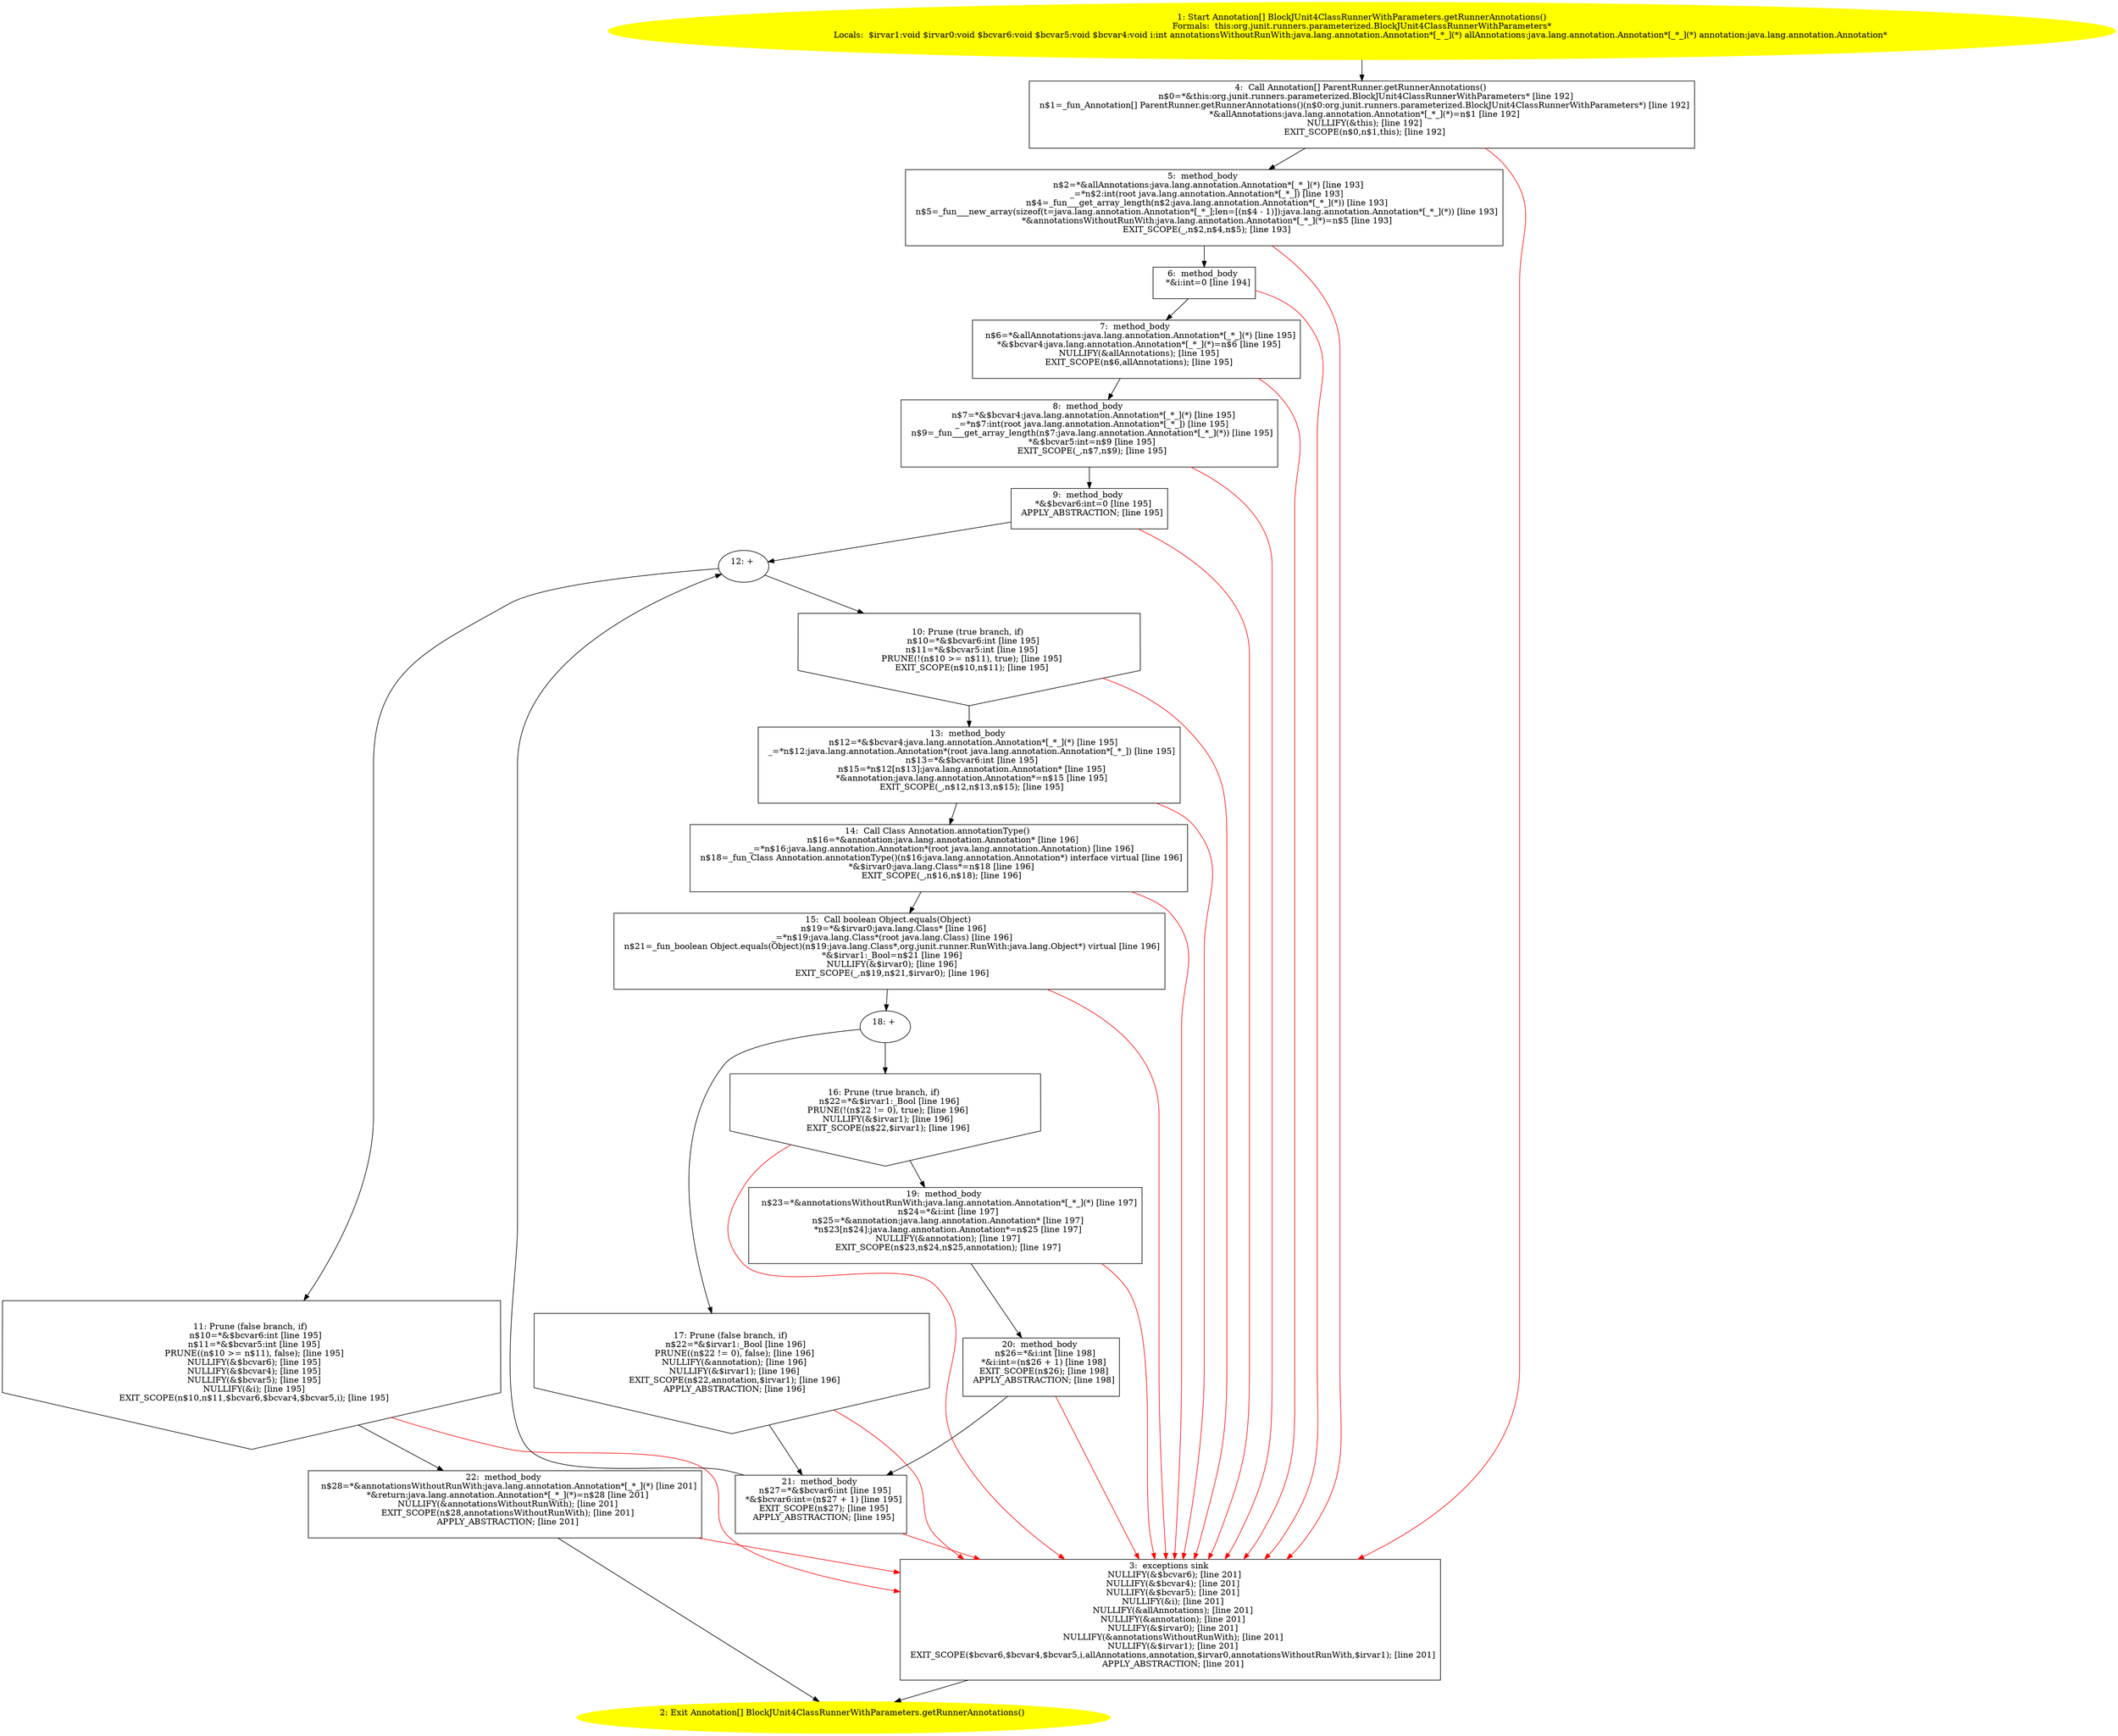 /* @generated */
digraph cfg {
"org.junit.runners.parameterized.BlockJUnit4ClassRunnerWithParameters.getRunnerAnnotations():java.lan.7271fe0f561925866cfa37f9eec71f9b_1" [label="1: Start Annotation[] BlockJUnit4ClassRunnerWithParameters.getRunnerAnnotations()\nFormals:  this:org.junit.runners.parameterized.BlockJUnit4ClassRunnerWithParameters*\nLocals:  $irvar1:void $irvar0:void $bcvar6:void $bcvar5:void $bcvar4:void i:int annotationsWithoutRunWith:java.lang.annotation.Annotation*[_*_](*) allAnnotations:java.lang.annotation.Annotation*[_*_](*) annotation:java.lang.annotation.Annotation* \n  " color=yellow style=filled]
	

	 "org.junit.runners.parameterized.BlockJUnit4ClassRunnerWithParameters.getRunnerAnnotations():java.lan.7271fe0f561925866cfa37f9eec71f9b_1" -> "org.junit.runners.parameterized.BlockJUnit4ClassRunnerWithParameters.getRunnerAnnotations():java.lan.7271fe0f561925866cfa37f9eec71f9b_4" ;
"org.junit.runners.parameterized.BlockJUnit4ClassRunnerWithParameters.getRunnerAnnotations():java.lan.7271fe0f561925866cfa37f9eec71f9b_2" [label="2: Exit Annotation[] BlockJUnit4ClassRunnerWithParameters.getRunnerAnnotations() \n  " color=yellow style=filled]
	

"org.junit.runners.parameterized.BlockJUnit4ClassRunnerWithParameters.getRunnerAnnotations():java.lan.7271fe0f561925866cfa37f9eec71f9b_3" [label="3:  exceptions sink \n   NULLIFY(&$bcvar6); [line 201]\n  NULLIFY(&$bcvar4); [line 201]\n  NULLIFY(&$bcvar5); [line 201]\n  NULLIFY(&i); [line 201]\n  NULLIFY(&allAnnotations); [line 201]\n  NULLIFY(&annotation); [line 201]\n  NULLIFY(&$irvar0); [line 201]\n  NULLIFY(&annotationsWithoutRunWith); [line 201]\n  NULLIFY(&$irvar1); [line 201]\n  EXIT_SCOPE($bcvar6,$bcvar4,$bcvar5,i,allAnnotations,annotation,$irvar0,annotationsWithoutRunWith,$irvar1); [line 201]\n  APPLY_ABSTRACTION; [line 201]\n " shape="box"]
	

	 "org.junit.runners.parameterized.BlockJUnit4ClassRunnerWithParameters.getRunnerAnnotations():java.lan.7271fe0f561925866cfa37f9eec71f9b_3" -> "org.junit.runners.parameterized.BlockJUnit4ClassRunnerWithParameters.getRunnerAnnotations():java.lan.7271fe0f561925866cfa37f9eec71f9b_2" ;
"org.junit.runners.parameterized.BlockJUnit4ClassRunnerWithParameters.getRunnerAnnotations():java.lan.7271fe0f561925866cfa37f9eec71f9b_4" [label="4:  Call Annotation[] ParentRunner.getRunnerAnnotations() \n   n$0=*&this:org.junit.runners.parameterized.BlockJUnit4ClassRunnerWithParameters* [line 192]\n  n$1=_fun_Annotation[] ParentRunner.getRunnerAnnotations()(n$0:org.junit.runners.parameterized.BlockJUnit4ClassRunnerWithParameters*) [line 192]\n  *&allAnnotations:java.lang.annotation.Annotation*[_*_](*)=n$1 [line 192]\n  NULLIFY(&this); [line 192]\n  EXIT_SCOPE(n$0,n$1,this); [line 192]\n " shape="box"]
	

	 "org.junit.runners.parameterized.BlockJUnit4ClassRunnerWithParameters.getRunnerAnnotations():java.lan.7271fe0f561925866cfa37f9eec71f9b_4" -> "org.junit.runners.parameterized.BlockJUnit4ClassRunnerWithParameters.getRunnerAnnotations():java.lan.7271fe0f561925866cfa37f9eec71f9b_5" ;
	 "org.junit.runners.parameterized.BlockJUnit4ClassRunnerWithParameters.getRunnerAnnotations():java.lan.7271fe0f561925866cfa37f9eec71f9b_4" -> "org.junit.runners.parameterized.BlockJUnit4ClassRunnerWithParameters.getRunnerAnnotations():java.lan.7271fe0f561925866cfa37f9eec71f9b_3" [color="red" ];
"org.junit.runners.parameterized.BlockJUnit4ClassRunnerWithParameters.getRunnerAnnotations():java.lan.7271fe0f561925866cfa37f9eec71f9b_5" [label="5:  method_body \n   n$2=*&allAnnotations:java.lang.annotation.Annotation*[_*_](*) [line 193]\n  _=*n$2:int(root java.lang.annotation.Annotation*[_*_]) [line 193]\n  n$4=_fun___get_array_length(n$2:java.lang.annotation.Annotation*[_*_](*)) [line 193]\n  n$5=_fun___new_array(sizeof(t=java.lang.annotation.Annotation*[_*_];len=[(n$4 - 1)]):java.lang.annotation.Annotation*[_*_](*)) [line 193]\n  *&annotationsWithoutRunWith:java.lang.annotation.Annotation*[_*_](*)=n$5 [line 193]\n  EXIT_SCOPE(_,n$2,n$4,n$5); [line 193]\n " shape="box"]
	

	 "org.junit.runners.parameterized.BlockJUnit4ClassRunnerWithParameters.getRunnerAnnotations():java.lan.7271fe0f561925866cfa37f9eec71f9b_5" -> "org.junit.runners.parameterized.BlockJUnit4ClassRunnerWithParameters.getRunnerAnnotations():java.lan.7271fe0f561925866cfa37f9eec71f9b_6" ;
	 "org.junit.runners.parameterized.BlockJUnit4ClassRunnerWithParameters.getRunnerAnnotations():java.lan.7271fe0f561925866cfa37f9eec71f9b_5" -> "org.junit.runners.parameterized.BlockJUnit4ClassRunnerWithParameters.getRunnerAnnotations():java.lan.7271fe0f561925866cfa37f9eec71f9b_3" [color="red" ];
"org.junit.runners.parameterized.BlockJUnit4ClassRunnerWithParameters.getRunnerAnnotations():java.lan.7271fe0f561925866cfa37f9eec71f9b_6" [label="6:  method_body \n   *&i:int=0 [line 194]\n " shape="box"]
	

	 "org.junit.runners.parameterized.BlockJUnit4ClassRunnerWithParameters.getRunnerAnnotations():java.lan.7271fe0f561925866cfa37f9eec71f9b_6" -> "org.junit.runners.parameterized.BlockJUnit4ClassRunnerWithParameters.getRunnerAnnotations():java.lan.7271fe0f561925866cfa37f9eec71f9b_7" ;
	 "org.junit.runners.parameterized.BlockJUnit4ClassRunnerWithParameters.getRunnerAnnotations():java.lan.7271fe0f561925866cfa37f9eec71f9b_6" -> "org.junit.runners.parameterized.BlockJUnit4ClassRunnerWithParameters.getRunnerAnnotations():java.lan.7271fe0f561925866cfa37f9eec71f9b_3" [color="red" ];
"org.junit.runners.parameterized.BlockJUnit4ClassRunnerWithParameters.getRunnerAnnotations():java.lan.7271fe0f561925866cfa37f9eec71f9b_7" [label="7:  method_body \n   n$6=*&allAnnotations:java.lang.annotation.Annotation*[_*_](*) [line 195]\n  *&$bcvar4:java.lang.annotation.Annotation*[_*_](*)=n$6 [line 195]\n  NULLIFY(&allAnnotations); [line 195]\n  EXIT_SCOPE(n$6,allAnnotations); [line 195]\n " shape="box"]
	

	 "org.junit.runners.parameterized.BlockJUnit4ClassRunnerWithParameters.getRunnerAnnotations():java.lan.7271fe0f561925866cfa37f9eec71f9b_7" -> "org.junit.runners.parameterized.BlockJUnit4ClassRunnerWithParameters.getRunnerAnnotations():java.lan.7271fe0f561925866cfa37f9eec71f9b_8" ;
	 "org.junit.runners.parameterized.BlockJUnit4ClassRunnerWithParameters.getRunnerAnnotations():java.lan.7271fe0f561925866cfa37f9eec71f9b_7" -> "org.junit.runners.parameterized.BlockJUnit4ClassRunnerWithParameters.getRunnerAnnotations():java.lan.7271fe0f561925866cfa37f9eec71f9b_3" [color="red" ];
"org.junit.runners.parameterized.BlockJUnit4ClassRunnerWithParameters.getRunnerAnnotations():java.lan.7271fe0f561925866cfa37f9eec71f9b_8" [label="8:  method_body \n   n$7=*&$bcvar4:java.lang.annotation.Annotation*[_*_](*) [line 195]\n  _=*n$7:int(root java.lang.annotation.Annotation*[_*_]) [line 195]\n  n$9=_fun___get_array_length(n$7:java.lang.annotation.Annotation*[_*_](*)) [line 195]\n  *&$bcvar5:int=n$9 [line 195]\n  EXIT_SCOPE(_,n$7,n$9); [line 195]\n " shape="box"]
	

	 "org.junit.runners.parameterized.BlockJUnit4ClassRunnerWithParameters.getRunnerAnnotations():java.lan.7271fe0f561925866cfa37f9eec71f9b_8" -> "org.junit.runners.parameterized.BlockJUnit4ClassRunnerWithParameters.getRunnerAnnotations():java.lan.7271fe0f561925866cfa37f9eec71f9b_9" ;
	 "org.junit.runners.parameterized.BlockJUnit4ClassRunnerWithParameters.getRunnerAnnotations():java.lan.7271fe0f561925866cfa37f9eec71f9b_8" -> "org.junit.runners.parameterized.BlockJUnit4ClassRunnerWithParameters.getRunnerAnnotations():java.lan.7271fe0f561925866cfa37f9eec71f9b_3" [color="red" ];
"org.junit.runners.parameterized.BlockJUnit4ClassRunnerWithParameters.getRunnerAnnotations():java.lan.7271fe0f561925866cfa37f9eec71f9b_9" [label="9:  method_body \n   *&$bcvar6:int=0 [line 195]\n  APPLY_ABSTRACTION; [line 195]\n " shape="box"]
	

	 "org.junit.runners.parameterized.BlockJUnit4ClassRunnerWithParameters.getRunnerAnnotations():java.lan.7271fe0f561925866cfa37f9eec71f9b_9" -> "org.junit.runners.parameterized.BlockJUnit4ClassRunnerWithParameters.getRunnerAnnotations():java.lan.7271fe0f561925866cfa37f9eec71f9b_12" ;
	 "org.junit.runners.parameterized.BlockJUnit4ClassRunnerWithParameters.getRunnerAnnotations():java.lan.7271fe0f561925866cfa37f9eec71f9b_9" -> "org.junit.runners.parameterized.BlockJUnit4ClassRunnerWithParameters.getRunnerAnnotations():java.lan.7271fe0f561925866cfa37f9eec71f9b_3" [color="red" ];
"org.junit.runners.parameterized.BlockJUnit4ClassRunnerWithParameters.getRunnerAnnotations():java.lan.7271fe0f561925866cfa37f9eec71f9b_10" [label="10: Prune (true branch, if) \n   n$10=*&$bcvar6:int [line 195]\n  n$11=*&$bcvar5:int [line 195]\n  PRUNE(!(n$10 >= n$11), true); [line 195]\n  EXIT_SCOPE(n$10,n$11); [line 195]\n " shape="invhouse"]
	

	 "org.junit.runners.parameterized.BlockJUnit4ClassRunnerWithParameters.getRunnerAnnotations():java.lan.7271fe0f561925866cfa37f9eec71f9b_10" -> "org.junit.runners.parameterized.BlockJUnit4ClassRunnerWithParameters.getRunnerAnnotations():java.lan.7271fe0f561925866cfa37f9eec71f9b_13" ;
	 "org.junit.runners.parameterized.BlockJUnit4ClassRunnerWithParameters.getRunnerAnnotations():java.lan.7271fe0f561925866cfa37f9eec71f9b_10" -> "org.junit.runners.parameterized.BlockJUnit4ClassRunnerWithParameters.getRunnerAnnotations():java.lan.7271fe0f561925866cfa37f9eec71f9b_3" [color="red" ];
"org.junit.runners.parameterized.BlockJUnit4ClassRunnerWithParameters.getRunnerAnnotations():java.lan.7271fe0f561925866cfa37f9eec71f9b_11" [label="11: Prune (false branch, if) \n   n$10=*&$bcvar6:int [line 195]\n  n$11=*&$bcvar5:int [line 195]\n  PRUNE((n$10 >= n$11), false); [line 195]\n  NULLIFY(&$bcvar6); [line 195]\n  NULLIFY(&$bcvar4); [line 195]\n  NULLIFY(&$bcvar5); [line 195]\n  NULLIFY(&i); [line 195]\n  EXIT_SCOPE(n$10,n$11,$bcvar6,$bcvar4,$bcvar5,i); [line 195]\n " shape="invhouse"]
	

	 "org.junit.runners.parameterized.BlockJUnit4ClassRunnerWithParameters.getRunnerAnnotations():java.lan.7271fe0f561925866cfa37f9eec71f9b_11" -> "org.junit.runners.parameterized.BlockJUnit4ClassRunnerWithParameters.getRunnerAnnotations():java.lan.7271fe0f561925866cfa37f9eec71f9b_22" ;
	 "org.junit.runners.parameterized.BlockJUnit4ClassRunnerWithParameters.getRunnerAnnotations():java.lan.7271fe0f561925866cfa37f9eec71f9b_11" -> "org.junit.runners.parameterized.BlockJUnit4ClassRunnerWithParameters.getRunnerAnnotations():java.lan.7271fe0f561925866cfa37f9eec71f9b_3" [color="red" ];
"org.junit.runners.parameterized.BlockJUnit4ClassRunnerWithParameters.getRunnerAnnotations():java.lan.7271fe0f561925866cfa37f9eec71f9b_12" [label="12: + \n  " ]
	

	 "org.junit.runners.parameterized.BlockJUnit4ClassRunnerWithParameters.getRunnerAnnotations():java.lan.7271fe0f561925866cfa37f9eec71f9b_12" -> "org.junit.runners.parameterized.BlockJUnit4ClassRunnerWithParameters.getRunnerAnnotations():java.lan.7271fe0f561925866cfa37f9eec71f9b_10" ;
	 "org.junit.runners.parameterized.BlockJUnit4ClassRunnerWithParameters.getRunnerAnnotations():java.lan.7271fe0f561925866cfa37f9eec71f9b_12" -> "org.junit.runners.parameterized.BlockJUnit4ClassRunnerWithParameters.getRunnerAnnotations():java.lan.7271fe0f561925866cfa37f9eec71f9b_11" ;
"org.junit.runners.parameterized.BlockJUnit4ClassRunnerWithParameters.getRunnerAnnotations():java.lan.7271fe0f561925866cfa37f9eec71f9b_13" [label="13:  method_body \n   n$12=*&$bcvar4:java.lang.annotation.Annotation*[_*_](*) [line 195]\n  _=*n$12:java.lang.annotation.Annotation*(root java.lang.annotation.Annotation*[_*_]) [line 195]\n  n$13=*&$bcvar6:int [line 195]\n  n$15=*n$12[n$13]:java.lang.annotation.Annotation* [line 195]\n  *&annotation:java.lang.annotation.Annotation*=n$15 [line 195]\n  EXIT_SCOPE(_,n$12,n$13,n$15); [line 195]\n " shape="box"]
	

	 "org.junit.runners.parameterized.BlockJUnit4ClassRunnerWithParameters.getRunnerAnnotations():java.lan.7271fe0f561925866cfa37f9eec71f9b_13" -> "org.junit.runners.parameterized.BlockJUnit4ClassRunnerWithParameters.getRunnerAnnotations():java.lan.7271fe0f561925866cfa37f9eec71f9b_14" ;
	 "org.junit.runners.parameterized.BlockJUnit4ClassRunnerWithParameters.getRunnerAnnotations():java.lan.7271fe0f561925866cfa37f9eec71f9b_13" -> "org.junit.runners.parameterized.BlockJUnit4ClassRunnerWithParameters.getRunnerAnnotations():java.lan.7271fe0f561925866cfa37f9eec71f9b_3" [color="red" ];
"org.junit.runners.parameterized.BlockJUnit4ClassRunnerWithParameters.getRunnerAnnotations():java.lan.7271fe0f561925866cfa37f9eec71f9b_14" [label="14:  Call Class Annotation.annotationType() \n   n$16=*&annotation:java.lang.annotation.Annotation* [line 196]\n  _=*n$16:java.lang.annotation.Annotation*(root java.lang.annotation.Annotation) [line 196]\n  n$18=_fun_Class Annotation.annotationType()(n$16:java.lang.annotation.Annotation*) interface virtual [line 196]\n  *&$irvar0:java.lang.Class*=n$18 [line 196]\n  EXIT_SCOPE(_,n$16,n$18); [line 196]\n " shape="box"]
	

	 "org.junit.runners.parameterized.BlockJUnit4ClassRunnerWithParameters.getRunnerAnnotations():java.lan.7271fe0f561925866cfa37f9eec71f9b_14" -> "org.junit.runners.parameterized.BlockJUnit4ClassRunnerWithParameters.getRunnerAnnotations():java.lan.7271fe0f561925866cfa37f9eec71f9b_15" ;
	 "org.junit.runners.parameterized.BlockJUnit4ClassRunnerWithParameters.getRunnerAnnotations():java.lan.7271fe0f561925866cfa37f9eec71f9b_14" -> "org.junit.runners.parameterized.BlockJUnit4ClassRunnerWithParameters.getRunnerAnnotations():java.lan.7271fe0f561925866cfa37f9eec71f9b_3" [color="red" ];
"org.junit.runners.parameterized.BlockJUnit4ClassRunnerWithParameters.getRunnerAnnotations():java.lan.7271fe0f561925866cfa37f9eec71f9b_15" [label="15:  Call boolean Object.equals(Object) \n   n$19=*&$irvar0:java.lang.Class* [line 196]\n  _=*n$19:java.lang.Class*(root java.lang.Class) [line 196]\n  n$21=_fun_boolean Object.equals(Object)(n$19:java.lang.Class*,org.junit.runner.RunWith:java.lang.Object*) virtual [line 196]\n  *&$irvar1:_Bool=n$21 [line 196]\n  NULLIFY(&$irvar0); [line 196]\n  EXIT_SCOPE(_,n$19,n$21,$irvar0); [line 196]\n " shape="box"]
	

	 "org.junit.runners.parameterized.BlockJUnit4ClassRunnerWithParameters.getRunnerAnnotations():java.lan.7271fe0f561925866cfa37f9eec71f9b_15" -> "org.junit.runners.parameterized.BlockJUnit4ClassRunnerWithParameters.getRunnerAnnotations():java.lan.7271fe0f561925866cfa37f9eec71f9b_18" ;
	 "org.junit.runners.parameterized.BlockJUnit4ClassRunnerWithParameters.getRunnerAnnotations():java.lan.7271fe0f561925866cfa37f9eec71f9b_15" -> "org.junit.runners.parameterized.BlockJUnit4ClassRunnerWithParameters.getRunnerAnnotations():java.lan.7271fe0f561925866cfa37f9eec71f9b_3" [color="red" ];
"org.junit.runners.parameterized.BlockJUnit4ClassRunnerWithParameters.getRunnerAnnotations():java.lan.7271fe0f561925866cfa37f9eec71f9b_16" [label="16: Prune (true branch, if) \n   n$22=*&$irvar1:_Bool [line 196]\n  PRUNE(!(n$22 != 0), true); [line 196]\n  NULLIFY(&$irvar1); [line 196]\n  EXIT_SCOPE(n$22,$irvar1); [line 196]\n " shape="invhouse"]
	

	 "org.junit.runners.parameterized.BlockJUnit4ClassRunnerWithParameters.getRunnerAnnotations():java.lan.7271fe0f561925866cfa37f9eec71f9b_16" -> "org.junit.runners.parameterized.BlockJUnit4ClassRunnerWithParameters.getRunnerAnnotations():java.lan.7271fe0f561925866cfa37f9eec71f9b_19" ;
	 "org.junit.runners.parameterized.BlockJUnit4ClassRunnerWithParameters.getRunnerAnnotations():java.lan.7271fe0f561925866cfa37f9eec71f9b_16" -> "org.junit.runners.parameterized.BlockJUnit4ClassRunnerWithParameters.getRunnerAnnotations():java.lan.7271fe0f561925866cfa37f9eec71f9b_3" [color="red" ];
"org.junit.runners.parameterized.BlockJUnit4ClassRunnerWithParameters.getRunnerAnnotations():java.lan.7271fe0f561925866cfa37f9eec71f9b_17" [label="17: Prune (false branch, if) \n   n$22=*&$irvar1:_Bool [line 196]\n  PRUNE((n$22 != 0), false); [line 196]\n  NULLIFY(&annotation); [line 196]\n  NULLIFY(&$irvar1); [line 196]\n  EXIT_SCOPE(n$22,annotation,$irvar1); [line 196]\n  APPLY_ABSTRACTION; [line 196]\n " shape="invhouse"]
	

	 "org.junit.runners.parameterized.BlockJUnit4ClassRunnerWithParameters.getRunnerAnnotations():java.lan.7271fe0f561925866cfa37f9eec71f9b_17" -> "org.junit.runners.parameterized.BlockJUnit4ClassRunnerWithParameters.getRunnerAnnotations():java.lan.7271fe0f561925866cfa37f9eec71f9b_21" ;
	 "org.junit.runners.parameterized.BlockJUnit4ClassRunnerWithParameters.getRunnerAnnotations():java.lan.7271fe0f561925866cfa37f9eec71f9b_17" -> "org.junit.runners.parameterized.BlockJUnit4ClassRunnerWithParameters.getRunnerAnnotations():java.lan.7271fe0f561925866cfa37f9eec71f9b_3" [color="red" ];
"org.junit.runners.parameterized.BlockJUnit4ClassRunnerWithParameters.getRunnerAnnotations():java.lan.7271fe0f561925866cfa37f9eec71f9b_18" [label="18: + \n  " ]
	

	 "org.junit.runners.parameterized.BlockJUnit4ClassRunnerWithParameters.getRunnerAnnotations():java.lan.7271fe0f561925866cfa37f9eec71f9b_18" -> "org.junit.runners.parameterized.BlockJUnit4ClassRunnerWithParameters.getRunnerAnnotations():java.lan.7271fe0f561925866cfa37f9eec71f9b_16" ;
	 "org.junit.runners.parameterized.BlockJUnit4ClassRunnerWithParameters.getRunnerAnnotations():java.lan.7271fe0f561925866cfa37f9eec71f9b_18" -> "org.junit.runners.parameterized.BlockJUnit4ClassRunnerWithParameters.getRunnerAnnotations():java.lan.7271fe0f561925866cfa37f9eec71f9b_17" ;
"org.junit.runners.parameterized.BlockJUnit4ClassRunnerWithParameters.getRunnerAnnotations():java.lan.7271fe0f561925866cfa37f9eec71f9b_19" [label="19:  method_body \n   n$23=*&annotationsWithoutRunWith:java.lang.annotation.Annotation*[_*_](*) [line 197]\n  n$24=*&i:int [line 197]\n  n$25=*&annotation:java.lang.annotation.Annotation* [line 197]\n  *n$23[n$24]:java.lang.annotation.Annotation*=n$25 [line 197]\n  NULLIFY(&annotation); [line 197]\n  EXIT_SCOPE(n$23,n$24,n$25,annotation); [line 197]\n " shape="box"]
	

	 "org.junit.runners.parameterized.BlockJUnit4ClassRunnerWithParameters.getRunnerAnnotations():java.lan.7271fe0f561925866cfa37f9eec71f9b_19" -> "org.junit.runners.parameterized.BlockJUnit4ClassRunnerWithParameters.getRunnerAnnotations():java.lan.7271fe0f561925866cfa37f9eec71f9b_20" ;
	 "org.junit.runners.parameterized.BlockJUnit4ClassRunnerWithParameters.getRunnerAnnotations():java.lan.7271fe0f561925866cfa37f9eec71f9b_19" -> "org.junit.runners.parameterized.BlockJUnit4ClassRunnerWithParameters.getRunnerAnnotations():java.lan.7271fe0f561925866cfa37f9eec71f9b_3" [color="red" ];
"org.junit.runners.parameterized.BlockJUnit4ClassRunnerWithParameters.getRunnerAnnotations():java.lan.7271fe0f561925866cfa37f9eec71f9b_20" [label="20:  method_body \n   n$26=*&i:int [line 198]\n  *&i:int=(n$26 + 1) [line 198]\n  EXIT_SCOPE(n$26); [line 198]\n  APPLY_ABSTRACTION; [line 198]\n " shape="box"]
	

	 "org.junit.runners.parameterized.BlockJUnit4ClassRunnerWithParameters.getRunnerAnnotations():java.lan.7271fe0f561925866cfa37f9eec71f9b_20" -> "org.junit.runners.parameterized.BlockJUnit4ClassRunnerWithParameters.getRunnerAnnotations():java.lan.7271fe0f561925866cfa37f9eec71f9b_21" ;
	 "org.junit.runners.parameterized.BlockJUnit4ClassRunnerWithParameters.getRunnerAnnotations():java.lan.7271fe0f561925866cfa37f9eec71f9b_20" -> "org.junit.runners.parameterized.BlockJUnit4ClassRunnerWithParameters.getRunnerAnnotations():java.lan.7271fe0f561925866cfa37f9eec71f9b_3" [color="red" ];
"org.junit.runners.parameterized.BlockJUnit4ClassRunnerWithParameters.getRunnerAnnotations():java.lan.7271fe0f561925866cfa37f9eec71f9b_21" [label="21:  method_body \n   n$27=*&$bcvar6:int [line 195]\n  *&$bcvar6:int=(n$27 + 1) [line 195]\n  EXIT_SCOPE(n$27); [line 195]\n  APPLY_ABSTRACTION; [line 195]\n " shape="box"]
	

	 "org.junit.runners.parameterized.BlockJUnit4ClassRunnerWithParameters.getRunnerAnnotations():java.lan.7271fe0f561925866cfa37f9eec71f9b_21" -> "org.junit.runners.parameterized.BlockJUnit4ClassRunnerWithParameters.getRunnerAnnotations():java.lan.7271fe0f561925866cfa37f9eec71f9b_12" ;
	 "org.junit.runners.parameterized.BlockJUnit4ClassRunnerWithParameters.getRunnerAnnotations():java.lan.7271fe0f561925866cfa37f9eec71f9b_21" -> "org.junit.runners.parameterized.BlockJUnit4ClassRunnerWithParameters.getRunnerAnnotations():java.lan.7271fe0f561925866cfa37f9eec71f9b_3" [color="red" ];
"org.junit.runners.parameterized.BlockJUnit4ClassRunnerWithParameters.getRunnerAnnotations():java.lan.7271fe0f561925866cfa37f9eec71f9b_22" [label="22:  method_body \n   n$28=*&annotationsWithoutRunWith:java.lang.annotation.Annotation*[_*_](*) [line 201]\n  *&return:java.lang.annotation.Annotation*[_*_](*)=n$28 [line 201]\n  NULLIFY(&annotationsWithoutRunWith); [line 201]\n  EXIT_SCOPE(n$28,annotationsWithoutRunWith); [line 201]\n  APPLY_ABSTRACTION; [line 201]\n " shape="box"]
	

	 "org.junit.runners.parameterized.BlockJUnit4ClassRunnerWithParameters.getRunnerAnnotations():java.lan.7271fe0f561925866cfa37f9eec71f9b_22" -> "org.junit.runners.parameterized.BlockJUnit4ClassRunnerWithParameters.getRunnerAnnotations():java.lan.7271fe0f561925866cfa37f9eec71f9b_2" ;
	 "org.junit.runners.parameterized.BlockJUnit4ClassRunnerWithParameters.getRunnerAnnotations():java.lan.7271fe0f561925866cfa37f9eec71f9b_22" -> "org.junit.runners.parameterized.BlockJUnit4ClassRunnerWithParameters.getRunnerAnnotations():java.lan.7271fe0f561925866cfa37f9eec71f9b_3" [color="red" ];
}
